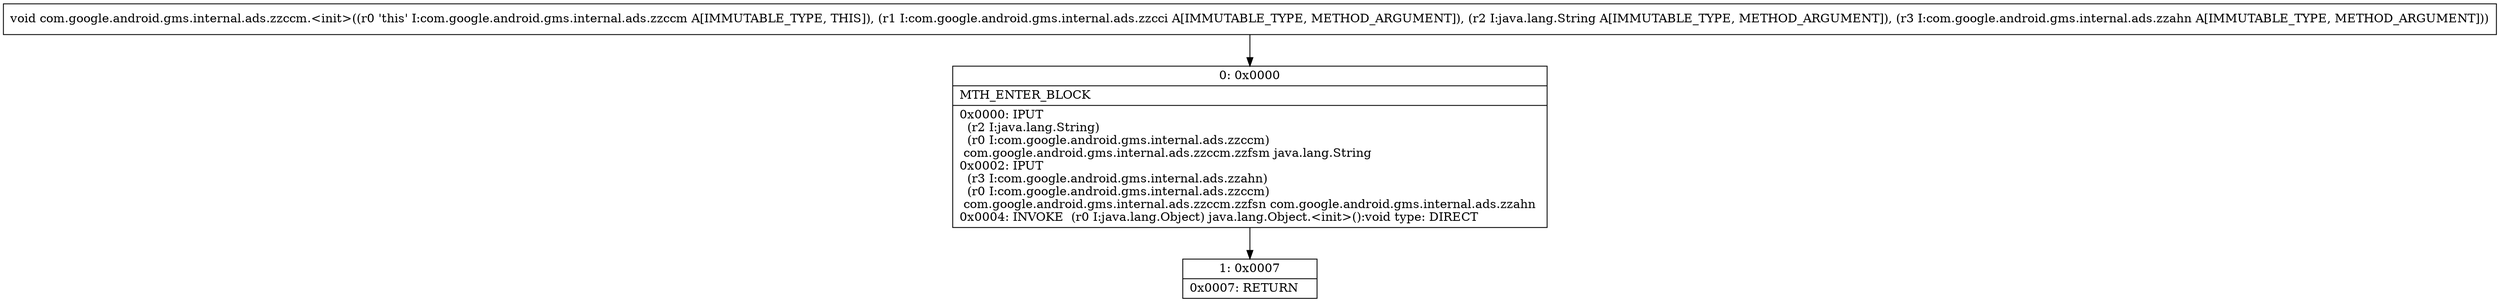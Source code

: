 digraph "CFG forcom.google.android.gms.internal.ads.zzccm.\<init\>(Lcom\/google\/android\/gms\/internal\/ads\/zzcci;Ljava\/lang\/String;Lcom\/google\/android\/gms\/internal\/ads\/zzahn;)V" {
Node_0 [shape=record,label="{0\:\ 0x0000|MTH_ENTER_BLOCK\l|0x0000: IPUT  \l  (r2 I:java.lang.String)\l  (r0 I:com.google.android.gms.internal.ads.zzccm)\l com.google.android.gms.internal.ads.zzccm.zzfsm java.lang.String \l0x0002: IPUT  \l  (r3 I:com.google.android.gms.internal.ads.zzahn)\l  (r0 I:com.google.android.gms.internal.ads.zzccm)\l com.google.android.gms.internal.ads.zzccm.zzfsn com.google.android.gms.internal.ads.zzahn \l0x0004: INVOKE  (r0 I:java.lang.Object) java.lang.Object.\<init\>():void type: DIRECT \l}"];
Node_1 [shape=record,label="{1\:\ 0x0007|0x0007: RETURN   \l}"];
MethodNode[shape=record,label="{void com.google.android.gms.internal.ads.zzccm.\<init\>((r0 'this' I:com.google.android.gms.internal.ads.zzccm A[IMMUTABLE_TYPE, THIS]), (r1 I:com.google.android.gms.internal.ads.zzcci A[IMMUTABLE_TYPE, METHOD_ARGUMENT]), (r2 I:java.lang.String A[IMMUTABLE_TYPE, METHOD_ARGUMENT]), (r3 I:com.google.android.gms.internal.ads.zzahn A[IMMUTABLE_TYPE, METHOD_ARGUMENT])) }"];
MethodNode -> Node_0;
Node_0 -> Node_1;
}

